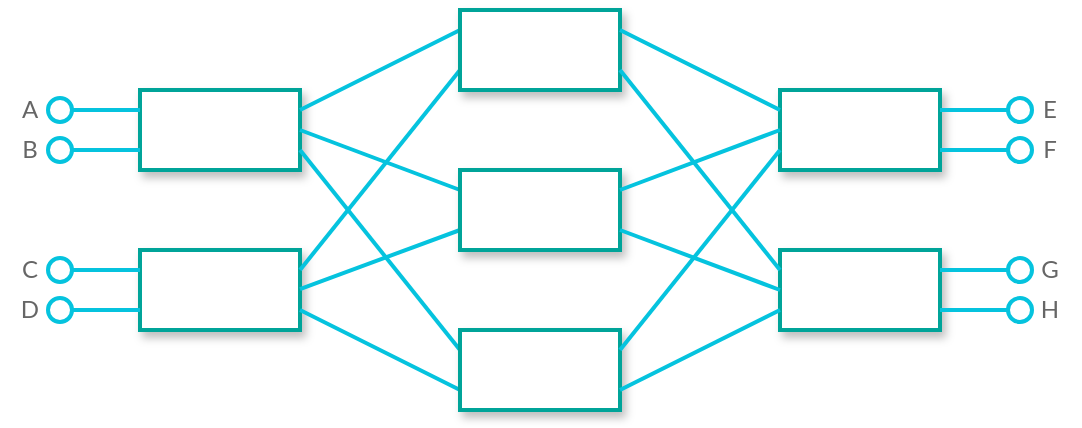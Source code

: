 <mxfile version="21.6.6" type="device">
  <diagram name="Page-1" id="3iJhMCqtSs_EPttf88cd">
    <mxGraphModel dx="1877" dy="1055" grid="1" gridSize="10" guides="1" tooltips="1" connect="1" arrows="1" fold="1" page="1" pageScale="1" pageWidth="850" pageHeight="1100" math="0" shadow="0">
      <root>
        <mxCell id="0" />
        <mxCell id="1" parent="0" />
        <mxCell id="t_ZIJ9nXfUMjoGaq77Y5-29" value="A" style="text;strokeColor=none;align=center;fillColor=none;html=1;verticalAlign=middle;whiteSpace=wrap;rounded=0;fontFamily=Lato;fontSource=https%3A%2F%2Ffonts.googleapis.com%2Fcss%3Ffamily%3DLato;fontColor=#666666;" parent="1" vertex="1">
          <mxGeometry x="330" y="320" width="30" height="20" as="geometry" />
        </mxCell>
        <mxCell id="t_ZIJ9nXfUMjoGaq77Y5-31" value="" style="rounded=0;whiteSpace=wrap;html=1;strokeColor=#00A499;strokeWidth=2;shadow=1;" parent="1" vertex="1">
          <mxGeometry x="400" y="320" width="80" height="40" as="geometry" />
        </mxCell>
        <mxCell id="t_ZIJ9nXfUMjoGaq77Y5-37" value="" style="endArrow=none;html=1;rounded=0;strokeWidth=2;strokeColor=#05C3DE;startArrow=oval;startFill=0;startSize=12;" parent="1" edge="1">
          <mxGeometry width="50" height="50" relative="1" as="geometry">
            <mxPoint x="360" y="330" as="sourcePoint" />
            <mxPoint x="400" y="330" as="targetPoint" />
          </mxGeometry>
        </mxCell>
        <mxCell id="t_ZIJ9nXfUMjoGaq77Y5-38" value="" style="endArrow=none;html=1;rounded=0;strokeWidth=2;strokeColor=#05C3DE;startArrow=oval;startFill=0;startSize=12;" parent="1" edge="1">
          <mxGeometry width="50" height="50" relative="1" as="geometry">
            <mxPoint x="360" y="350" as="sourcePoint" />
            <mxPoint x="400" y="350" as="targetPoint" />
          </mxGeometry>
        </mxCell>
        <mxCell id="t_ZIJ9nXfUMjoGaq77Y5-39" value="" style="rounded=0;whiteSpace=wrap;html=1;strokeColor=#00A499;strokeWidth=2;shadow=1;" parent="1" vertex="1">
          <mxGeometry x="400" y="400" width="80" height="40" as="geometry" />
        </mxCell>
        <mxCell id="t_ZIJ9nXfUMjoGaq77Y5-40" value="" style="endArrow=none;html=1;rounded=0;strokeWidth=2;strokeColor=#05C3DE;startArrow=oval;startFill=0;startSize=12;" parent="1" edge="1">
          <mxGeometry width="50" height="50" relative="1" as="geometry">
            <mxPoint x="360" y="410" as="sourcePoint" />
            <mxPoint x="400" y="410" as="targetPoint" />
          </mxGeometry>
        </mxCell>
        <mxCell id="t_ZIJ9nXfUMjoGaq77Y5-41" value="" style="endArrow=none;html=1;rounded=0;strokeWidth=2;strokeColor=#05C3DE;startArrow=oval;startFill=0;startSize=12;" parent="1" edge="1">
          <mxGeometry width="50" height="50" relative="1" as="geometry">
            <mxPoint x="360" y="430" as="sourcePoint" />
            <mxPoint x="400" y="430" as="targetPoint" />
          </mxGeometry>
        </mxCell>
        <mxCell id="t_ZIJ9nXfUMjoGaq77Y5-42" value="" style="rounded=0;whiteSpace=wrap;html=1;strokeColor=#00A499;strokeWidth=2;shadow=1;rotation=-180;container=0;" parent="1" vertex="1">
          <mxGeometry x="720" y="400" width="80" height="40" as="geometry" />
        </mxCell>
        <mxCell id="t_ZIJ9nXfUMjoGaq77Y5-43" value="" style="endArrow=none;html=1;rounded=0;strokeWidth=2;strokeColor=#05C3DE;startArrow=oval;startFill=0;startSize=12;" parent="1" edge="1">
          <mxGeometry width="50" height="50" relative="1" as="geometry">
            <mxPoint x="840" y="430" as="sourcePoint" />
            <mxPoint x="800" y="430" as="targetPoint" />
          </mxGeometry>
        </mxCell>
        <mxCell id="t_ZIJ9nXfUMjoGaq77Y5-44" value="" style="endArrow=none;html=1;rounded=0;strokeWidth=2;strokeColor=#05C3DE;startArrow=oval;startFill=0;startSize=12;" parent="1" edge="1">
          <mxGeometry width="50" height="50" relative="1" as="geometry">
            <mxPoint x="840" y="410" as="sourcePoint" />
            <mxPoint x="800" y="410" as="targetPoint" />
          </mxGeometry>
        </mxCell>
        <mxCell id="t_ZIJ9nXfUMjoGaq77Y5-45" value="" style="rounded=0;whiteSpace=wrap;html=1;strokeColor=#00A499;strokeWidth=2;shadow=1;rotation=-180;container=0;" parent="1" vertex="1">
          <mxGeometry x="720" y="320" width="80" height="40" as="geometry" />
        </mxCell>
        <mxCell id="t_ZIJ9nXfUMjoGaq77Y5-46" value="" style="endArrow=none;html=1;rounded=0;strokeWidth=2;strokeColor=#05C3DE;startArrow=oval;startFill=0;startSize=12;" parent="1" edge="1">
          <mxGeometry width="50" height="50" relative="1" as="geometry">
            <mxPoint x="840" y="350" as="sourcePoint" />
            <mxPoint x="800" y="350" as="targetPoint" />
          </mxGeometry>
        </mxCell>
        <mxCell id="t_ZIJ9nXfUMjoGaq77Y5-47" value="" style="endArrow=none;html=1;rounded=0;strokeWidth=2;strokeColor=#05C3DE;startArrow=oval;startFill=0;startSize=12;" parent="1" edge="1">
          <mxGeometry width="50" height="50" relative="1" as="geometry">
            <mxPoint x="840" y="330" as="sourcePoint" />
            <mxPoint x="800" y="330" as="targetPoint" />
          </mxGeometry>
        </mxCell>
        <mxCell id="t_ZIJ9nXfUMjoGaq77Y5-49" value="" style="endArrow=none;html=1;rounded=0;strokeWidth=2;strokeColor=#05C3DE;startArrow=none;startFill=0;startSize=12;entryX=1;entryY=0.75;entryDx=0;entryDy=0;" parent="1" target="t_ZIJ9nXfUMjoGaq77Y5-78" edge="1">
          <mxGeometry width="50" height="50" relative="1" as="geometry">
            <mxPoint x="480" y="330" as="sourcePoint" />
            <mxPoint x="560" y="330" as="targetPoint" />
          </mxGeometry>
        </mxCell>
        <mxCell id="t_ZIJ9nXfUMjoGaq77Y5-50" value="" style="endArrow=none;html=1;rounded=0;strokeWidth=2;strokeColor=#05C3DE;startArrow=none;startFill=0;startSize=12;exitX=1;exitY=0.75;exitDx=0;exitDy=0;entryX=1;entryY=0.75;entryDx=0;entryDy=0;" parent="1" source="t_ZIJ9nXfUMjoGaq77Y5-31" target="t_ZIJ9nXfUMjoGaq77Y5-76" edge="1">
          <mxGeometry width="50" height="50" relative="1" as="geometry">
            <mxPoint x="490" y="340" as="sourcePoint" />
            <mxPoint x="570" y="340" as="targetPoint" />
          </mxGeometry>
        </mxCell>
        <mxCell id="t_ZIJ9nXfUMjoGaq77Y5-51" value="" style="endArrow=none;html=1;rounded=0;strokeWidth=2;strokeColor=#05C3DE;startArrow=none;startFill=0;startSize=12;entryX=1;entryY=0.25;entryDx=0;entryDy=0;" parent="1" target="t_ZIJ9nXfUMjoGaq77Y5-78" edge="1">
          <mxGeometry width="50" height="50" relative="1" as="geometry">
            <mxPoint x="480" y="410" as="sourcePoint" />
            <mxPoint x="560" y="410" as="targetPoint" />
          </mxGeometry>
        </mxCell>
        <mxCell id="t_ZIJ9nXfUMjoGaq77Y5-52" value="" style="endArrow=none;html=1;rounded=0;strokeWidth=2;strokeColor=#05C3DE;startArrow=none;startFill=0;startSize=12;entryX=1;entryY=0.25;entryDx=0;entryDy=0;" parent="1" target="t_ZIJ9nXfUMjoGaq77Y5-76" edge="1">
          <mxGeometry width="50" height="50" relative="1" as="geometry">
            <mxPoint x="480" y="430" as="sourcePoint" />
            <mxPoint x="560" y="430" as="targetPoint" />
          </mxGeometry>
        </mxCell>
        <mxCell id="t_ZIJ9nXfUMjoGaq77Y5-56" value="B" style="text;strokeColor=none;align=center;fillColor=none;html=1;verticalAlign=middle;whiteSpace=wrap;rounded=0;fontFamily=Lato;fontSource=https%3A%2F%2Ffonts.googleapis.com%2Fcss%3Ffamily%3DLato;fontColor=#666666;" parent="1" vertex="1">
          <mxGeometry x="330" y="340" width="30" height="20" as="geometry" />
        </mxCell>
        <mxCell id="t_ZIJ9nXfUMjoGaq77Y5-57" value="C" style="text;strokeColor=none;align=center;fillColor=none;html=1;verticalAlign=middle;whiteSpace=wrap;rounded=0;fontFamily=Lato;fontSource=https%3A%2F%2Ffonts.googleapis.com%2Fcss%3Ffamily%3DLato;fontColor=#666666;" parent="1" vertex="1">
          <mxGeometry x="330" y="400" width="30" height="20" as="geometry" />
        </mxCell>
        <mxCell id="t_ZIJ9nXfUMjoGaq77Y5-58" value="D" style="text;strokeColor=none;align=center;fillColor=none;html=1;verticalAlign=middle;whiteSpace=wrap;rounded=0;fontFamily=Lato;fontSource=https%3A%2F%2Ffonts.googleapis.com%2Fcss%3Ffamily%3DLato;fontColor=#666666;" parent="1" vertex="1">
          <mxGeometry x="330" y="420" width="30" height="20" as="geometry" />
        </mxCell>
        <mxCell id="t_ZIJ9nXfUMjoGaq77Y5-59" value="E" style="text;strokeColor=none;align=center;fillColor=none;html=1;verticalAlign=middle;whiteSpace=wrap;rounded=0;fontFamily=Lato;fontSource=https%3A%2F%2Ffonts.googleapis.com%2Fcss%3Ffamily%3DLato;fontColor=#666666;" parent="1" vertex="1">
          <mxGeometry x="840" y="320" width="30" height="20" as="geometry" />
        </mxCell>
        <mxCell id="t_ZIJ9nXfUMjoGaq77Y5-60" value="F" style="text;strokeColor=none;align=center;fillColor=none;html=1;verticalAlign=middle;whiteSpace=wrap;rounded=0;fontFamily=Lato;fontSource=https%3A%2F%2Ffonts.googleapis.com%2Fcss%3Ffamily%3DLato;fontColor=#666666;" parent="1" vertex="1">
          <mxGeometry x="840" y="340" width="30" height="20" as="geometry" />
        </mxCell>
        <mxCell id="t_ZIJ9nXfUMjoGaq77Y5-61" value="G" style="text;strokeColor=none;align=center;fillColor=none;html=1;verticalAlign=middle;whiteSpace=wrap;rounded=0;fontFamily=Lato;fontSource=https%3A%2F%2Ffonts.googleapis.com%2Fcss%3Ffamily%3DLato;fontColor=#666666;" parent="1" vertex="1">
          <mxGeometry x="840" y="400" width="30" height="20" as="geometry" />
        </mxCell>
        <mxCell id="t_ZIJ9nXfUMjoGaq77Y5-62" value="H" style="text;strokeColor=none;align=center;fillColor=none;html=1;verticalAlign=middle;whiteSpace=wrap;rounded=0;fontFamily=Lato;fontSource=https%3A%2F%2Ffonts.googleapis.com%2Fcss%3Ffamily%3DLato;fontColor=#666666;" parent="1" vertex="1">
          <mxGeometry x="840" y="420" width="30" height="20" as="geometry" />
        </mxCell>
        <mxCell id="t_ZIJ9nXfUMjoGaq77Y5-70" value="" style="endArrow=none;html=1;rounded=0;strokeWidth=2;strokeColor=#05C3DE;startArrow=none;startFill=0;startSize=12;exitX=1;exitY=0.5;exitDx=0;exitDy=0;entryX=1;entryY=0.75;entryDx=0;entryDy=0;" parent="1" source="t_ZIJ9nXfUMjoGaq77Y5-31" target="t_ZIJ9nXfUMjoGaq77Y5-77" edge="1">
          <mxGeometry width="50" height="50" relative="1" as="geometry">
            <mxPoint x="480" y="334.89" as="sourcePoint" />
            <mxPoint x="560" y="334.89" as="targetPoint" />
          </mxGeometry>
        </mxCell>
        <mxCell id="t_ZIJ9nXfUMjoGaq77Y5-71" value="" style="endArrow=none;html=1;rounded=0;strokeWidth=2;strokeColor=#05C3DE;startArrow=none;startFill=0;startSize=12;entryX=1;entryY=0.25;entryDx=0;entryDy=0;" parent="1" target="t_ZIJ9nXfUMjoGaq77Y5-77" edge="1">
          <mxGeometry width="50" height="50" relative="1" as="geometry">
            <mxPoint x="480" y="419.52" as="sourcePoint" />
            <mxPoint x="560" y="419.52" as="targetPoint" />
          </mxGeometry>
        </mxCell>
        <mxCell id="t_ZIJ9nXfUMjoGaq77Y5-76" value="" style="rounded=0;whiteSpace=wrap;html=1;strokeColor=#00A499;strokeWidth=2;shadow=1;rotation=-180;container=0;" parent="1" vertex="1">
          <mxGeometry x="560" y="440" width="80" height="40" as="geometry" />
        </mxCell>
        <mxCell id="t_ZIJ9nXfUMjoGaq77Y5-77" value="" style="rounded=0;whiteSpace=wrap;html=1;strokeColor=#00A499;strokeWidth=2;shadow=1;rotation=-180;container=0;" parent="1" vertex="1">
          <mxGeometry x="560" y="360" width="80" height="40" as="geometry" />
        </mxCell>
        <mxCell id="t_ZIJ9nXfUMjoGaq77Y5-78" value="" style="rounded=0;whiteSpace=wrap;html=1;strokeColor=#00A499;strokeWidth=2;shadow=1;rotation=-180;container=0;" parent="1" vertex="1">
          <mxGeometry x="560" y="280" width="80" height="40" as="geometry" />
        </mxCell>
        <mxCell id="t_ZIJ9nXfUMjoGaq77Y5-85" value="" style="group;rotation=-180;" parent="1" vertex="1" connectable="0">
          <mxGeometry x="640" y="290" width="80" height="180" as="geometry" />
        </mxCell>
        <mxCell id="t_ZIJ9nXfUMjoGaq77Y5-79" value="" style="endArrow=none;html=1;rounded=0;strokeWidth=2;strokeColor=#05C3DE;startArrow=none;startFill=0;startSize=12;entryX=1;entryY=0.75;entryDx=0;entryDy=0;" parent="t_ZIJ9nXfUMjoGaq77Y5-85" edge="1">
          <mxGeometry width="50" height="50" relative="1" as="geometry">
            <mxPoint x="80" y="140" as="sourcePoint" />
            <mxPoint y="180" as="targetPoint" />
          </mxGeometry>
        </mxCell>
        <mxCell id="t_ZIJ9nXfUMjoGaq77Y5-80" value="" style="endArrow=none;html=1;rounded=0;strokeWidth=2;strokeColor=#05C3DE;startArrow=none;startFill=0;startSize=12;exitX=1;exitY=0.75;exitDx=0;exitDy=0;entryX=1;entryY=0.75;entryDx=0;entryDy=0;" parent="t_ZIJ9nXfUMjoGaq77Y5-85" edge="1">
          <mxGeometry width="50" height="50" relative="1" as="geometry">
            <mxPoint x="80" y="120" as="sourcePoint" />
            <mxPoint y="20" as="targetPoint" />
          </mxGeometry>
        </mxCell>
        <mxCell id="t_ZIJ9nXfUMjoGaq77Y5-81" value="" style="endArrow=none;html=1;rounded=0;strokeWidth=2;strokeColor=#05C3DE;startArrow=none;startFill=0;startSize=12;entryX=1;entryY=0.25;entryDx=0;entryDy=0;" parent="t_ZIJ9nXfUMjoGaq77Y5-85" edge="1">
          <mxGeometry width="50" height="50" relative="1" as="geometry">
            <mxPoint x="80" y="60" as="sourcePoint" />
            <mxPoint y="160" as="targetPoint" />
          </mxGeometry>
        </mxCell>
        <mxCell id="t_ZIJ9nXfUMjoGaq77Y5-82" value="" style="endArrow=none;html=1;rounded=0;strokeWidth=2;strokeColor=#05C3DE;startArrow=none;startFill=0;startSize=12;entryX=1;entryY=0.25;entryDx=0;entryDy=0;" parent="t_ZIJ9nXfUMjoGaq77Y5-85" edge="1">
          <mxGeometry width="50" height="50" relative="1" as="geometry">
            <mxPoint x="80" y="40" as="sourcePoint" />
            <mxPoint as="targetPoint" />
          </mxGeometry>
        </mxCell>
        <mxCell id="t_ZIJ9nXfUMjoGaq77Y5-83" value="" style="endArrow=none;html=1;rounded=0;strokeWidth=2;strokeColor=#05C3DE;startArrow=none;startFill=0;startSize=12;exitX=1;exitY=0.5;exitDx=0;exitDy=0;entryX=1;entryY=0.75;entryDx=0;entryDy=0;" parent="t_ZIJ9nXfUMjoGaq77Y5-85" edge="1">
          <mxGeometry width="50" height="50" relative="1" as="geometry">
            <mxPoint x="80" y="130" as="sourcePoint" />
            <mxPoint y="100" as="targetPoint" />
          </mxGeometry>
        </mxCell>
        <mxCell id="t_ZIJ9nXfUMjoGaq77Y5-84" value="" style="endArrow=none;html=1;rounded=0;strokeWidth=2;strokeColor=#05C3DE;startArrow=none;startFill=0;startSize=12;entryX=1;entryY=0.25;entryDx=0;entryDy=0;" parent="t_ZIJ9nXfUMjoGaq77Y5-85" edge="1">
          <mxGeometry width="50" height="50" relative="1" as="geometry">
            <mxPoint x="80" y="50" as="sourcePoint" />
            <mxPoint y="80" as="targetPoint" />
          </mxGeometry>
        </mxCell>
      </root>
    </mxGraphModel>
  </diagram>
</mxfile>
